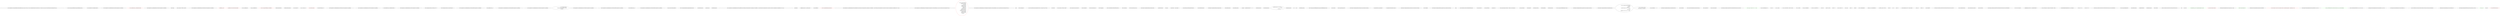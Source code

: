 digraph  {
m1_9 [cluster="CommandLine.Core.OptionSpecification.OptionSpecification(string, string, bool, string, int, int, char, CommandLine.Infrastructure.Maybe<object>, System.Type, string, string, System.Collections.Generic.IEnumerable<string>)", file="DateHumanizeTests.cs", label="Entry CommandLine.Core.OptionSpecification.OptionSpecification(string, string, bool, string, int, int, char, CommandLine.Infrastructure.Maybe<object>, System.Type, string, string, System.Collections.Generic.IEnumerable<string>)", span="17-17"];
m1_35 [cluster="System.ArgumentNullException.ArgumentNullException(string)", file="DateHumanizeTests.cs", label="Entry System.ArgumentNullException.ArgumentNullException(string)", span="0-0"];
m1_48 [cluster="CommandLine.Core.Specification.IsOption()", file="DateHumanizeTests.cs", label="Entry CommandLine.Core.Specification.IsOption()", span="11-11"];
m1_0 [cluster="CommandLine.Core.SpecificationExtensions.IsOption(CommandLine.Core.Specification)", file="DateHumanizeTests.cs", label="Entry CommandLine.Core.SpecificationExtensions.IsOption(CommandLine.Core.Specification)", span="11-11"];
m1_1 [cluster="CommandLine.Core.SpecificationExtensions.IsOption(CommandLine.Core.Specification)", color=red, community=0, file="DateHumanizeTests.cs", label="-1: return specification.Tag == SpecificationType.Option;", span="13-13"];
m1_2 [cluster="CommandLine.Core.SpecificationExtensions.IsOption(CommandLine.Core.Specification)", file="DateHumanizeTests.cs", label="Exit CommandLine.Core.SpecificationExtensions.IsOption(CommandLine.Core.Specification)", span="11-11"];
m1_16 [cluster="Unk.Any", file="DateHumanizeTests.cs", label="Entry Unk.Any", span=""];
m1_21 [cluster="System.Func<T, TResult>.Invoke(T)", file="DateHumanizeTests.cs", label="Entry System.Func<T, TResult>.Invoke(T)", span="0-0"];
m1_22 [cluster="CommandLine.Core.SpecificationExtensions.GetMaxValueCount(CommandLine.Core.Specification)", file="DateHumanizeTests.cs", label="Entry CommandLine.Core.SpecificationExtensions.GetMaxValueCount(CommandLine.Core.Specification)", span="51-51"];
m1_23 [cluster="CommandLine.Core.SpecificationExtensions.GetMaxValueCount(CommandLine.Core.Specification)", color=red, community=0, file="DateHumanizeTests.cs", label="-1: specification == null", span="53-53"];
m1_25 [cluster="CommandLine.Core.SpecificationExtensions.GetMaxValueCount(CommandLine.Core.Specification)", color=red, community=0, file="DateHumanizeTests.cs", label="-1: specification.ConversionType.ToDescriptorKind()", span="55-55"];
m1_29 [cluster="CommandLine.Core.SpecificationExtensions.GetMaxValueCount(CommandLine.Core.Specification)", file="DateHumanizeTests.cs", label="var min = specification.Min", span="60-60"];
m1_30 [cluster="CommandLine.Core.SpecificationExtensions.GetMaxValueCount(CommandLine.Core.Specification)", file="DateHumanizeTests.cs", label="var max = specification.Max", span="61-61"];
m1_24 [cluster="CommandLine.Core.SpecificationExtensions.GetMaxValueCount(CommandLine.Core.Specification)", color=red, community=0, file="DateHumanizeTests.cs", label="-1: throw new ArgumentNullException(''specification'');", span="53-53"];
m1_26 [cluster="CommandLine.Core.SpecificationExtensions.GetMaxValueCount(CommandLine.Core.Specification)", file="DateHumanizeTests.cs", label="TypeDescriptorKind.Scalar", span="57-57"];
m1_28 [cluster="CommandLine.Core.SpecificationExtensions.GetMaxValueCount(CommandLine.Core.Specification)", file="DateHumanizeTests.cs", label="TypeDescriptorKind.Sequence", span="59-59"];
m1_27 [cluster="CommandLine.Core.SpecificationExtensions.GetMaxValueCount(CommandLine.Core.Specification)", file="DateHumanizeTests.cs", label="return  Maybe.Just(1);", span="58-58"];
m1_31 [cluster="CommandLine.Core.SpecificationExtensions.GetMaxValueCount(CommandLine.Core.Specification)", file="DateHumanizeTests.cs", label="min >= 0 && max >= 0", span="62-62"];
m1_32 [cluster="CommandLine.Core.SpecificationExtensions.GetMaxValueCount(CommandLine.Core.Specification)", color=red, community=0, file="DateHumanizeTests.cs", label="-1: return Maybe.Just(max);", span="64-64"];
m1_33 [cluster="CommandLine.Core.SpecificationExtensions.GetMaxValueCount(CommandLine.Core.Specification)", file="DateHumanizeTests.cs", label="return Maybe.Nothing<int>();", span="69-69"];
m1_34 [cluster="CommandLine.Core.SpecificationExtensions.GetMaxValueCount(CommandLine.Core.Specification)", file="DateHumanizeTests.cs", label="Exit CommandLine.Core.SpecificationExtensions.GetMaxValueCount(CommandLine.Core.Specification)", span="51-51"];
m1_3 [cluster="CommandLine.Core.SpecificationExtensions.IsValue(CommandLine.Core.Specification)", file="DateHumanizeTests.cs", label="Entry CommandLine.Core.SpecificationExtensions.IsValue(CommandLine.Core.Specification)", span="16-16"];
m1_4 [cluster="CommandLine.Core.SpecificationExtensions.IsValue(CommandLine.Core.Specification)", file="DateHumanizeTests.cs", label="return specification.Tag == SpecificationType.Value;", span="18-18"];
m1_5 [cluster="CommandLine.Core.SpecificationExtensions.IsValue(CommandLine.Core.Specification)", file="DateHumanizeTests.cs", label="Exit CommandLine.Core.SpecificationExtensions.IsValue(CommandLine.Core.Specification)", span="16-16"];
m1_37 [cluster="CommandLine.Infrastructure.Maybe.Just<T>(T)", file="DateHumanizeTests.cs", label="Entry CommandLine.Infrastructure.Maybe.Just<T>(T)", span="71-71"];
m1_38 [cluster="CommandLine.Infrastructure.Maybe.Nothing<T>()", file="DateHumanizeTests.cs", label="Entry CommandLine.Infrastructure.Maybe.Nothing<T>()", span="66-66"];
m1_39 [cluster="CommandLine.Core.SpecificationExtensions.IsMinNotSpecified(CommandLine.Core.Specification)", file="DateHumanizeTests.cs", label="Entry CommandLine.Core.SpecificationExtensions.IsMinNotSpecified(CommandLine.Core.Specification)", span="72-72"];
m1_40 [cluster="CommandLine.Core.SpecificationExtensions.IsMinNotSpecified(CommandLine.Core.Specification)", file="DateHumanizeTests.cs", label="return specification.Min == -1;", span="74-74"];
m1_41 [cluster="CommandLine.Core.SpecificationExtensions.IsMinNotSpecified(CommandLine.Core.Specification)", file="DateHumanizeTests.cs", label="Exit CommandLine.Core.SpecificationExtensions.IsMinNotSpecified(CommandLine.Core.Specification)", span="72-72"];
m1_45 [cluster="CommandLine.Core.SpecificationExtensions.GetSetName(CommandLine.Core.Specification)", file="DateHumanizeTests.cs", label="Entry CommandLine.Core.SpecificationExtensions.GetSetName(CommandLine.Core.Specification)", span="82-82"];
m1_46 [cluster="CommandLine.Core.SpecificationExtensions.GetSetName(CommandLine.Core.Specification)", file="DateHumanizeTests.cs", label="return specification.IsOption()\r\n                ? ((OptionSpecification)specification).SetName\r\n                : string.Empty;", span="84-86"];
m1_47 [cluster="CommandLine.Core.SpecificationExtensions.GetSetName(CommandLine.Core.Specification)", file="DateHumanizeTests.cs", label="Exit CommandLine.Core.SpecificationExtensions.GetSetName(CommandLine.Core.Specification)", span="82-82"];
m1_42 [cluster="CommandLine.Core.SpecificationExtensions.IsMaxNotSpecified(CommandLine.Core.Specification)", file="DateHumanizeTests.cs", label="Entry CommandLine.Core.SpecificationExtensions.IsMaxNotSpecified(CommandLine.Core.Specification)", span="77-77"];
m1_43 [cluster="CommandLine.Core.SpecificationExtensions.IsMaxNotSpecified(CommandLine.Core.Specification)", file="DateHumanizeTests.cs", label="return specification.Max == -1;", span="79-79"];
m1_44 [cluster="CommandLine.Core.SpecificationExtensions.IsMaxNotSpecified(CommandLine.Core.Specification)", file="DateHumanizeTests.cs", label="Exit CommandLine.Core.SpecificationExtensions.IsMaxNotSpecified(CommandLine.Core.Specification)", span="77-77"];
m1_36 [cluster="System.Type.ToDescriptorKind()", file="DateHumanizeTests.cs", label="Entry System.Type.ToDescriptorKind()", span="22-22"];
m1_17 [cluster="System.ApplicationException.ApplicationException(string)", file="DateHumanizeTests.cs", label="Entry System.ApplicationException.ApplicationException(string)", span="0-0"];
m1_18 [cluster="lambda expression", file="DateHumanizeTests.cs", label="Entry lambda expression", span="42-42"];
m1_19 [cluster="lambda expression", file="DateHumanizeTests.cs", label="guard.Item1(spec)", span="42-42"];
m1_20 [cluster="lambda expression", file="DateHumanizeTests.cs", label="Exit lambda expression", span="42-42"];
m1_10 [cluster="CommandLine.Core.SpecificationExtensions.ThrowingValidate(System.Collections.Generic.IEnumerable<CommandLine.Core.Specification>, System.Collections.Generic.IEnumerable<System.Tuple<System.Func<CommandLine.Core.Specification, bool>, string>>)", file="DateHumanizeTests.cs", label="Entry CommandLine.Core.SpecificationExtensions.ThrowingValidate(System.Collections.Generic.IEnumerable<CommandLine.Core.Specification>, System.Collections.Generic.IEnumerable<System.Tuple<System.Func<CommandLine.Core.Specification, bool>, string>>)", span="38-38"];
m1_11 [cluster="CommandLine.Core.SpecificationExtensions.ThrowingValidate(System.Collections.Generic.IEnumerable<CommandLine.Core.Specification>, System.Collections.Generic.IEnumerable<System.Tuple<System.Func<CommandLine.Core.Specification, bool>, string>>)", file="DateHumanizeTests.cs", label=guardsLookup, span="40-40"];
m1_12 [cluster="CommandLine.Core.SpecificationExtensions.ThrowingValidate(System.Collections.Generic.IEnumerable<CommandLine.Core.Specification>, System.Collections.Generic.IEnumerable<System.Tuple<System.Func<CommandLine.Core.Specification, bool>, string>>)", file="DateHumanizeTests.cs", label="specifications.Any(spec => guard.Item1(spec))", span="42-42"];
m1_14 [cluster="CommandLine.Core.SpecificationExtensions.ThrowingValidate(System.Collections.Generic.IEnumerable<CommandLine.Core.Specification>, System.Collections.Generic.IEnumerable<System.Tuple<System.Func<CommandLine.Core.Specification, bool>, string>>)", file="DateHumanizeTests.cs", label="return specifications;", span="48-48"];
m1_13 [cluster="CommandLine.Core.SpecificationExtensions.ThrowingValidate(System.Collections.Generic.IEnumerable<CommandLine.Core.Specification>, System.Collections.Generic.IEnumerable<System.Tuple<System.Func<CommandLine.Core.Specification, bool>, string>>)", color=red, community=0, file="DateHumanizeTests.cs", label="-1: throw new ApplicationException(guard.Item2);", span="44-44"];
m1_15 [cluster="CommandLine.Core.SpecificationExtensions.ThrowingValidate(System.Collections.Generic.IEnumerable<CommandLine.Core.Specification>, System.Collections.Generic.IEnumerable<System.Tuple<System.Func<CommandLine.Core.Specification, bool>, string>>)", file="DateHumanizeTests.cs", label="Exit CommandLine.Core.SpecificationExtensions.ThrowingValidate(System.Collections.Generic.IEnumerable<CommandLine.Core.Specification>, System.Collections.Generic.IEnumerable<System.Tuple<System.Func<CommandLine.Core.Specification, bool>, string>>)", span="38-38"];
m1_6 [cluster="CommandLine.Core.SpecificationExtensions.WithLongName(CommandLine.Core.OptionSpecification, string, System.Collections.Generic.IEnumerable<string>)", file="DateHumanizeTests.cs", label="Entry CommandLine.Core.SpecificationExtensions.WithLongName(CommandLine.Core.OptionSpecification, string, System.Collections.Generic.IEnumerable<string>)", span="21-21"];
m1_7 [cluster="CommandLine.Core.SpecificationExtensions.WithLongName(CommandLine.Core.OptionSpecification, string, System.Collections.Generic.IEnumerable<string>)", color=red, community=0, file="DateHumanizeTests.cs", label="-1: return new OptionSpecification(\r\n                specification.ShortName,\r\n                newLongName,\r\n                specification.Required,\r\n                specification.SetName,\r\n                specification.Min,\r\n                specification.Max,\r\n                specification.Separator,\r\n                specification.DefaultValue,\r\n                specification.ConversionType,\r\n                specification.HelpText,\r\n                specification.MetaValue,\r\n                enumValues);", span="23-35"];
m1_8 [cluster="CommandLine.Core.SpecificationExtensions.WithLongName(CommandLine.Core.OptionSpecification, string, System.Collections.Generic.IEnumerable<string>)", file="DateHumanizeTests.cs", label="Exit CommandLine.Core.SpecificationExtensions.WithLongName(CommandLine.Core.OptionSpecification, string, System.Collections.Generic.IEnumerable<string>)", span="21-21"];
m1_49 [file="DateHumanizeTests.cs", label=guard, span=""];
m2_37 [cluster="string.Humanize()", file="DefaultDateTimeHumanizeStrategy.cs", label="Entry string.Humanize()", span="42-42"];
m2_31 [cluster="System.Collections.Generic.IEnumerable<TSource>.Contains<TSource>(TSource)", file="DefaultDateTimeHumanizeStrategy.cs", label="Entry System.Collections.Generic.IEnumerable<TSource>.Contains<TSource>(TSource)", span="0-0"];
m2_19 [cluster="Unk.All", file="DefaultDateTimeHumanizeStrategy.cs", label="Entry Unk.All", span=""];
m2_32 [cluster="System.Func<T, TResult>.Invoke(T)", file="DefaultDateTimeHumanizeStrategy.cs", label="Entry System.Func<T, TResult>.Invoke(T)", span="0-0"];
m2_4 [cluster="string.Join(string, params string[])", file="DefaultDateTimeHumanizeStrategy.cs", label="Entry string.Join(string, params string[])", span="0-0"];
m2_53 [cluster="string.ToUpper()", file="DefaultDateTimeHumanizeStrategy.cs", label="Entry string.ToUpper()", span="0-0"];
m2_54 [cluster="string.Substring(int, int)", file="DefaultDateTimeHumanizeStrategy.cs", label="Entry string.Substring(int, int)", span="0-0"];
m2_12 [cluster="Unk.Aggregate", file="DefaultDateTimeHumanizeStrategy.cs", label="Entry Unk.Aggregate", span=""];
m2_52 [cluster="System.Globalization.TextInfo.ToTitleCase(string)", file="DefaultDateTimeHumanizeStrategy.cs", label="Entry System.Globalization.TextInfo.ToTitleCase(string)", span="0-0"];
m2_14 [cluster="Unk.Substring", file="DefaultDateTimeHumanizeStrategy.cs", label="Entry Unk.Substring", span=""];
m2_56 [cluster="string.Concat(string, string)", file="DefaultDateTimeHumanizeStrategy.cs", label="Entry string.Concat(string, string)", span="0-0"];
m2_24 [cluster="Humanizer.StringHumanizeExtensions.Humanize(string)", file="DefaultDateTimeHumanizeStrategy.cs", label="Entry Humanizer.StringHumanizeExtensions.Humanize(string)", span="42-42"];
m2_25 [cluster="Humanizer.StringHumanizeExtensions.Humanize(string)", file="DefaultDateTimeHumanizeStrategy.cs", label="input.All(Char.IsUpper)", span="45-45"];
m2_26 [cluster="Humanizer.StringHumanizeExtensions.Humanize(string)", file="DefaultDateTimeHumanizeStrategy.cs", label="return input;", span="46-46"];
m2_27 [cluster="Humanizer.StringHumanizeExtensions.Humanize(string)", file="DefaultDateTimeHumanizeStrategy.cs", label="input.Contains('_') || input.Contains('-')", span="48-48"];
m2_28 [cluster="Humanizer.StringHumanizeExtensions.Humanize(string)", file="DefaultDateTimeHumanizeStrategy.cs", label="return FromUnderscoreDashSeparatedWords(input);", span="49-49"];
m2_29 [cluster="Humanizer.StringHumanizeExtensions.Humanize(string)", file="DefaultDateTimeHumanizeStrategy.cs", label="return FromPascalCase(input);", span="51-51"];
m2_30 [cluster="Humanizer.StringHumanizeExtensions.Humanize(string)", file="DefaultDateTimeHumanizeStrategy.cs", label="Exit Humanizer.StringHumanizeExtensions.Humanize(string)", span="42-42"];
m2_21 [cluster="lambda expression", file="DefaultDateTimeHumanizeStrategy.cs", label="Entry lambda expression", span="30-30"];
m2_0 [cluster="lambda expression", file="DefaultDateTimeHumanizeStrategy.cs", label="Entry lambda expression", span="9-9"];
m2_1 [cluster="lambda expression", file="DefaultDateTimeHumanizeStrategy.cs", label="string.Join('' '', methodName.Split(new[] { '_', '-' }))", span="9-9"];
m2_2 [cluster="lambda expression", file="DefaultDateTimeHumanizeStrategy.cs", label="Exit lambda expression", span="9-9"];
m2_16 [cluster="lambda expression", file="DefaultDateTimeHumanizeStrategy.cs", label="Entry lambda expression", span="26-29"];
m2_17 [cluster="lambda expression", file="DefaultDateTimeHumanizeStrategy.cs", label="word.All(Char.IsUpper) && word.Length > 1\r\n                        ? word\r\n                        : word.ToLower()", span="27-29"];
m2_18 [cluster="lambda expression", file="DefaultDateTimeHumanizeStrategy.cs", label="Exit lambda expression", span="26-29"];
m2_22 [cluster="lambda expression", file="DefaultDateTimeHumanizeStrategy.cs", label="res + '' '' + word", span="30-30"];
m2_23 [cluster="lambda expression", file="DefaultDateTimeHumanizeStrategy.cs", label="Exit lambda expression", span="30-30"];
m2_57 [cluster="System.ArgumentOutOfRangeException.ArgumentOutOfRangeException(string)", file="DefaultDateTimeHumanizeStrategy.cs", label="Entry System.ArgumentOutOfRangeException.ArgumentOutOfRangeException(string)", span="0-0"];
m2_11 [cluster="Unk.Select", file="DefaultDateTimeHumanizeStrategy.cs", label="Entry Unk.Select", span=""];
m2_3 [cluster="string.Split(params char[])", file="DefaultDateTimeHumanizeStrategy.cs", label="Entry string.Split(params char[])", span="0-0"];
m2_33 [cluster="Humanizer.StringHumanizeExtensions.Humanize(string, Humanizer.LetterCasing)", file="DefaultDateTimeHumanizeStrategy.cs", label="Entry Humanizer.StringHumanizeExtensions.Humanize(string, Humanizer.LetterCasing)", span="60-60"];
m2_34 [cluster="Humanizer.StringHumanizeExtensions.Humanize(string, Humanizer.LetterCasing)", file="DefaultDateTimeHumanizeStrategy.cs", label="var humanizedString = input.Humanize()", span="62-62"];
m2_35 [cluster="Humanizer.StringHumanizeExtensions.Humanize(string, Humanizer.LetterCasing)", file="DefaultDateTimeHumanizeStrategy.cs", label="return ApplyCase(humanizedString, casing);", span="64-64"];
m2_36 [cluster="Humanizer.StringHumanizeExtensions.Humanize(string, Humanizer.LetterCasing)", file="DefaultDateTimeHumanizeStrategy.cs", label="Exit Humanizer.StringHumanizeExtensions.Humanize(string, Humanizer.LetterCasing)", span="60-60"];
m2_15 [cluster="Unk.Replace", file="DefaultDateTimeHumanizeStrategy.cs", label="Entry Unk.Replace", span=""];
m2_38 [cluster="Humanizer.StringHumanizeExtensions.ApplyCase(string, Humanizer.LetterCasing)", file="DefaultDateTimeHumanizeStrategy.cs", label="Entry Humanizer.StringHumanizeExtensions.ApplyCase(string, Humanizer.LetterCasing)", span="73-73"];
m2_39 [cluster="Humanizer.StringHumanizeExtensions.ApplyCase(string, Humanizer.LetterCasing)", file="DefaultDateTimeHumanizeStrategy.cs", label=casing, span="75-75"];
m2_41 [cluster="Humanizer.StringHumanizeExtensions.ApplyCase(string, Humanizer.LetterCasing)", file="DefaultDateTimeHumanizeStrategy.cs", label="return CultureInfo.CurrentCulture.TextInfo.ToTitleCase(input);", span="78-78"];
m2_43 [cluster="Humanizer.StringHumanizeExtensions.ApplyCase(string, Humanizer.LetterCasing)", file="DefaultDateTimeHumanizeStrategy.cs", label="return input.ToLower();", span="81-81"];
m2_45 [cluster="Humanizer.StringHumanizeExtensions.ApplyCase(string, Humanizer.LetterCasing)", file="DefaultDateTimeHumanizeStrategy.cs", label="return input.ToUpper();", span="84-84"];
m2_47 [cluster="Humanizer.StringHumanizeExtensions.ApplyCase(string, Humanizer.LetterCasing)", file="DefaultDateTimeHumanizeStrategy.cs", label="input.Length >= 1", span="87-87"];
m2_48 [cluster="Humanizer.StringHumanizeExtensions.ApplyCase(string, Humanizer.LetterCasing)", file="DefaultDateTimeHumanizeStrategy.cs", label="return string.Concat(input.Substring(0, 1).ToUpper(), input.Substring(1));", span="88-88"];
m2_49 [cluster="Humanizer.StringHumanizeExtensions.ApplyCase(string, Humanizer.LetterCasing)", file="DefaultDateTimeHumanizeStrategy.cs", label="return input.ToUpper();", span="90-90"];
m2_40 [cluster="Humanizer.StringHumanizeExtensions.ApplyCase(string, Humanizer.LetterCasing)", file="DefaultDateTimeHumanizeStrategy.cs", label="LetterCasing.Title", span="77-77"];
m2_42 [cluster="Humanizer.StringHumanizeExtensions.ApplyCase(string, Humanizer.LetterCasing)", file="DefaultDateTimeHumanizeStrategy.cs", label="LetterCasing.LowerCase", span="80-80"];
m2_44 [cluster="Humanizer.StringHumanizeExtensions.ApplyCase(string, Humanizer.LetterCasing)", file="DefaultDateTimeHumanizeStrategy.cs", label="LetterCasing.AllCaps", span="83-83"];
m2_46 [cluster="Humanizer.StringHumanizeExtensions.ApplyCase(string, Humanizer.LetterCasing)", file="DefaultDateTimeHumanizeStrategy.cs", label="LetterCasing.Sentence", span="86-86"];
m2_50 [cluster="Humanizer.StringHumanizeExtensions.ApplyCase(string, Humanizer.LetterCasing)", file="DefaultDateTimeHumanizeStrategy.cs", label="throw new ArgumentOutOfRangeException(''casing'');", span="93-93"];
m2_51 [cluster="Humanizer.StringHumanizeExtensions.ApplyCase(string, Humanizer.LetterCasing)", file="DefaultDateTimeHumanizeStrategy.cs", label="Exit Humanizer.StringHumanizeExtensions.ApplyCase(string, Humanizer.LetterCasing)", span="73-73"];
m2_5 [cluster="Humanizer.StringHumanizeExtensions.FromPascalCase(string)", file="DefaultDateTimeHumanizeStrategy.cs", label="Entry Humanizer.StringHumanizeExtensions.FromPascalCase(string)", span="22-22"];
m2_6 [cluster="Humanizer.StringHumanizeExtensions.FromPascalCase(string)", file="DefaultDateTimeHumanizeStrategy.cs", label="var result = PascalCaseWordBoundaryRegex\r\n                .Split(name)\r\n                .Select(word =>\r\n                    word.All(Char.IsUpper) && word.Length > 1\r\n                        ? word\r\n                        : word.ToLower())\r\n                .Aggregate((res, word) => res + '' '' + word)", span="24-30"];
m2_7 [cluster="Humanizer.StringHumanizeExtensions.FromPascalCase(string)", file="DefaultDateTimeHumanizeStrategy.cs", label="result = Char.ToUpper(result[0]) +\r\n                result.Substring(1, result.Length - 1)", span="32-33"];
m2_8 [cluster="Humanizer.StringHumanizeExtensions.FromPascalCase(string)", file="DefaultDateTimeHumanizeStrategy.cs", label="return result.Replace('' i '', '' I '');", span="34-34"];
m2_9 [cluster="Humanizer.StringHumanizeExtensions.FromPascalCase(string)", file="DefaultDateTimeHumanizeStrategy.cs", label="Exit Humanizer.StringHumanizeExtensions.FromPascalCase(string)", span="22-22"];
m2_13 [cluster="Unk.ToUpper", file="DefaultDateTimeHumanizeStrategy.cs", label="Entry Unk.ToUpper", span=""];
m2_10 [cluster="System.Text.RegularExpressions.Regex.Split(string)", file="DefaultDateTimeHumanizeStrategy.cs", label="Entry System.Text.RegularExpressions.Regex.Split(string)", span="0-0"];
m2_20 [cluster="string.ToLower()", file="DefaultDateTimeHumanizeStrategy.cs", label="Entry string.ToLower()", span="0-0"];
m2_55 [cluster="string.Substring(int)", file="DefaultDateTimeHumanizeStrategy.cs", label="Entry string.Substring(int)", span="0-0"];
m4_0 [cluster="Humanizer.Localisation.NumberToWords.DutchNumberToWordsConverter.Convert(int)", file="DutchNumberToWordsConverter.cs", label="Entry Humanizer.Localisation.NumberToWords.DutchNumberToWordsConverter.Convert(int)", span="33-33"];
m4_23 [cluster="Humanizer.Localisation.NumberToWords.DutchNumberToWordsConverter.Convert(int)", color=green, community=0, file="DutchNumberToWordsConverter.cs", label="-1: word += units + (trema ? ''�n'' : ''en'') + tens", span="72-72"];
m4_18 [cluster="Humanizer.Localisation.NumberToWords.DutchNumberToWordsConverter.Convert(int)", file="DutchNumberToWordsConverter.cs", label="var tens = TensMap[number / 10]", span="66-66"];
m4_5 [cluster="Humanizer.Localisation.NumberToWords.DutchNumberToWordsConverter.Convert(int)", file="DutchNumberToWordsConverter.cs", label="var word = ''''", span="41-41"];
m4_10 [cluster="Humanizer.Localisation.NumberToWords.DutchNumberToWordsConverter.Convert(int)", file="DutchNumberToWordsConverter.cs", label="word += m.Name", span="51-51"];
m4_11 [cluster="Humanizer.Localisation.NumberToWords.DutchNumberToWordsConverter.Convert(int)", file="DutchNumberToWordsConverter.cs", label="word += Convert(divided) + m.Prefix + m.Name", span="53-53"];
m4_14 [cluster="Humanizer.Localisation.NumberToWords.DutchNumberToWordsConverter.Convert(int)", file="DutchNumberToWordsConverter.cs", label="word += m.Postfix", span="57-57"];
m4_21 [cluster="Humanizer.Localisation.NumberToWords.DutchNumberToWordsConverter.Convert(int)", file="DutchNumberToWordsConverter.cs", label="var units = UnitsMap[unit]", span="70-70"];
m4_22 [cluster="Humanizer.Localisation.NumberToWords.DutchNumberToWordsConverter.Convert(int)", file="DutchNumberToWordsConverter.cs", label="var trema = units.EndsWith(''e'')", span="71-71"];
m4_25 [cluster="Humanizer.Localisation.NumberToWords.DutchNumberToWordsConverter.Convert(int)", file="DutchNumberToWordsConverter.cs", label="return word;", span="79-79"];
m4_12 [cluster="Humanizer.Localisation.NumberToWords.DutchNumberToWordsConverter.Convert(int)", file="DutchNumberToWordsConverter.cs", label="number %= m.Value", span="55-55"];
m4_16 [cluster="Humanizer.Localisation.NumberToWords.DutchNumberToWordsConverter.Convert(int)", file="DutchNumberToWordsConverter.cs", label="number < 20", span="62-62"];
m4_19 [cluster="Humanizer.Localisation.NumberToWords.DutchNumberToWordsConverter.Convert(int)", file="DutchNumberToWordsConverter.cs", label="var unit = number % 10", span="67-67"];
m4_24 [cluster="Humanizer.Localisation.NumberToWords.DutchNumberToWordsConverter.Convert(int)", file="DutchNumberToWordsConverter.cs", label="word += tens", span="75-75"];
m4_3 [cluster="Humanizer.Localisation.NumberToWords.DutchNumberToWordsConverter.Convert(int)", file="DutchNumberToWordsConverter.cs", label="number < 0", span="38-38"];
m4_6 [cluster="Humanizer.Localisation.NumberToWords.DutchNumberToWordsConverter.Convert(int)", file="DutchNumberToWordsConverter.cs", label=Hunderds, span="43-43"];
m4_17 [cluster="Humanizer.Localisation.NumberToWords.DutchNumberToWordsConverter.Convert(int)", file="DutchNumberToWordsConverter.cs", label="word += UnitsMap[number]", span="63-63"];
m4_9 [cluster="Humanizer.Localisation.NumberToWords.DutchNumberToWordsConverter.Convert(int)", file="DutchNumberToWordsConverter.cs", label="divided == 1 && !m.DisplayOneUnit", span="50-50"];
m4_7 [cluster="Humanizer.Localisation.NumberToWords.DutchNumberToWordsConverter.Convert(int)", file="DutchNumberToWordsConverter.cs", label="var divided = number / m.Value", span="45-45"];
m4_13 [cluster="Humanizer.Localisation.NumberToWords.DutchNumberToWordsConverter.Convert(int)", file="DutchNumberToWordsConverter.cs", label="number > 0", span="56-56"];
m4_20 [cluster="Humanizer.Localisation.NumberToWords.DutchNumberToWordsConverter.Convert(int)", file="DutchNumberToWordsConverter.cs", label="unit > 0", span="68-68"];
m4_15 [cluster="Humanizer.Localisation.NumberToWords.DutchNumberToWordsConverter.Convert(int)", file="DutchNumberToWordsConverter.cs", label="number > 0", span="60-60"];
m4_4 [cluster="Humanizer.Localisation.NumberToWords.DutchNumberToWordsConverter.Convert(int)", file="DutchNumberToWordsConverter.cs", label="return string.Format(''min {0}'', Convert(-number));", span="39-39"];
m4_1 [cluster="Humanizer.Localisation.NumberToWords.DutchNumberToWordsConverter.Convert(int)", file="DutchNumberToWordsConverter.cs", label="number == 0", span="35-35"];
m4_8 [cluster="Humanizer.Localisation.NumberToWords.DutchNumberToWordsConverter.Convert(int)", file="DutchNumberToWordsConverter.cs", label="divided <= 0", span="47-47"];
m4_2 [cluster="Humanizer.Localisation.NumberToWords.DutchNumberToWordsConverter.Convert(int)", file="DutchNumberToWordsConverter.cs", label="return UnitsMap[0];", span="36-36"];
m4_26 [cluster="Humanizer.Localisation.NumberToWords.DutchNumberToWordsConverter.Convert(int)", file="DutchNumberToWordsConverter.cs", label="Exit Humanizer.Localisation.NumberToWords.DutchNumberToWordsConverter.Convert(int)", span="33-33"];
m4_28 [cluster="string.EndsWith(string)", file="DutchNumberToWordsConverter.cs", label="Entry string.EndsWith(string)", span="0-0"];
m4_27 [cluster="string.Format(string, object)", file="DutchNumberToWordsConverter.cs", label="Entry string.Format(string, object)", span="0-0"];
m4_38 [cluster="Unk.Substring", file="DutchNumberToWordsConverter.cs", label="Entry Unk.Substring", span=""];
m4_29 [cluster="Humanizer.Localisation.NumberToWords.DutchNumberToWordsConverter.ConvertToOrdinal(int)", file="DutchNumberToWordsConverter.cs", label="Entry Humanizer.Localisation.NumberToWords.DutchNumberToWordsConverter.ConvertToOrdinal(int)", span="91-91"];
m4_30 [cluster="Humanizer.Localisation.NumberToWords.DutchNumberToWordsConverter.ConvertToOrdinal(int)", file="DutchNumberToWordsConverter.cs", label="var word = Convert(number)", span="93-93"];
m4_31 [cluster="Humanizer.Localisation.NumberToWords.DutchNumberToWordsConverter.ConvertToOrdinal(int)", file="DutchNumberToWordsConverter.cs", label="OrdinalExceptions.Where(kv => word.EndsWith(kv.Key))", span="95-95"];
m4_32 [cluster="Humanizer.Localisation.NumberToWords.DutchNumberToWordsConverter.ConvertToOrdinal(int)", file="DutchNumberToWordsConverter.cs", label="return word.Substring(0, word.Length - kv.Key.Length) + kv.Value;", span="98-98"];
m4_33 [cluster="Humanizer.Localisation.NumberToWords.DutchNumberToWordsConverter.ConvertToOrdinal(int)", file="DutchNumberToWordsConverter.cs", label="word.LastIndexOfAny(EndingCharForSte) == (word.Length - 1)", span="104-104"];
m4_34 [cluster="Humanizer.Localisation.NumberToWords.DutchNumberToWordsConverter.ConvertToOrdinal(int)", file="DutchNumberToWordsConverter.cs", label="return word + ''ste'';", span="105-105"];
m4_35 [cluster="Humanizer.Localisation.NumberToWords.DutchNumberToWordsConverter.ConvertToOrdinal(int)", file="DutchNumberToWordsConverter.cs", label="return word + ''de'';", span="107-107"];
m4_36 [cluster="Humanizer.Localisation.NumberToWords.DutchNumberToWordsConverter.ConvertToOrdinal(int)", file="DutchNumberToWordsConverter.cs", label="Exit Humanizer.Localisation.NumberToWords.DutchNumberToWordsConverter.ConvertToOrdinal(int)", span="91-91"];
m4_39 [cluster="string.LastIndexOfAny(char[])", file="DutchNumberToWordsConverter.cs", label="Entry string.LastIndexOfAny(char[])", span="0-0"];
m4_40 [cluster="lambda expression", file="DutchNumberToWordsConverter.cs", label="Entry lambda expression", span="95-95"];
m4_41 [cluster="lambda expression", file="DutchNumberToWordsConverter.cs", label="word.EndsWith(kv.Key)", span="95-95"];
m4_42 [cluster="lambda expression", file="DutchNumberToWordsConverter.cs", label="Exit lambda expression", span="95-95"];
m4_37 [cluster="Unk.Where", file="DutchNumberToWordsConverter.cs", label="Entry Unk.Where", span=""];
m4_43 [file="DutchNumberToWordsConverter.cs", label="Humanizer.Localisation.NumberToWords.DutchNumberToWordsConverter", span=""];
m4_44 [file="DutchNumberToWordsConverter.cs", label=word, span=""];
m6_4 [cluster="Humanizer.FixedLengthTruncator.Truncate(string, int, string)", file="FixedLengthTruncator.cs", label="return value;", span="13-13"];
m6_5 [cluster="Humanizer.FixedLengthTruncator.Truncate(string, int, string)", color=green, community=0, file="FixedLengthTruncator.cs", label="-1: truncationString == null || truncationString.Length > length", span="15-15"];
m6_6 [cluster="Humanizer.FixedLengthTruncator.Truncate(string, int, string)", color=red, community=0, file="FixedLengthTruncator.cs", label="-1: return value.Substring(0, length);", span="16-16"];
m6_8 [cluster="Humanizer.FixedLengthTruncator.Truncate(string, int, string)", file="FixedLengthTruncator.cs", label="Exit Humanizer.FixedLengthTruncator.Truncate(string, int, string)", span="7-7"];
m6_9 [cluster="string.Substring(int, int)", color=green, community=0, file="FixedLengthTruncator.cs", label="-1: Entry string.Substring(int, int)", span="0-0"];
m6_10 [cluster="Humanizer.PrepositionsExtensions.AtNoon(System.DateTime)", file="FixedLengthTruncator.cs", label="Exit Humanizer.PrepositionsExtensions.AtNoon(System.DateTime)", span="25-25"];
m6_7 [cluster="Humanizer.FixedLengthTruncator.Truncate(string, int, string)", color=red, community=0, file="FixedLengthTruncator.cs", label="-1: return value.Length > length ? value.Substring(0, length - truncationString.Length) + truncationString : value;", span="18-18"];
m6_0 [cluster="Humanizer.PrepositionsExtensions.At(System.DateTime, int, int, int, int)", file="FixedLengthTruncator.cs", label="Entry Humanizer.PrepositionsExtensions.At(System.DateTime, int, int, int, int)", span="5-5"];
m6_1 [cluster="Humanizer.PrepositionsExtensions.At(System.DateTime, int, int, int, int)", color=green, community=0, file="FixedLengthTruncator.cs", label="-1: return new DateTime(date.Year, date.Month, date.Day, hour, min, second, millisecond);", span="7-7"];
m6_3 [cluster="System.DateTime.DateTime(int, int, int, int, int, int, int)", file="FixedLengthTruncator.cs", label="Entry System.DateTime.DateTime(int, int, int, int, int, int, int)", span="0-0"];
m6_2 [cluster="Humanizer.PrepositionsExtensions.At(System.DateTime, int, int, int, int)", file="FixedLengthTruncator.cs", label="Exit Humanizer.PrepositionsExtensions.At(System.DateTime, int, int, int, int)", span="5-5"];
m6_11 [cluster="Humanizer.PrepositionsExtensions.In(System.DateTime, int)", file="FixedLengthTruncator.cs", label="Entry Humanizer.PrepositionsExtensions.In(System.DateTime, int)", span="36-36"];
m6_12 [cluster="Humanizer.PrepositionsExtensions.In(System.DateTime, int)", file="FixedLengthTruncator.cs", label="return new DateTime(year, date.Month, date.Day, date.Hour, date.Minute, date.Second, date.Millisecond);", span="38-38"];
m6_13 [cluster="Humanizer.PrepositionsExtensions.In(System.DateTime, int)", file="FixedLengthTruncator.cs", label="Exit Humanizer.PrepositionsExtensions.In(System.DateTime, int)", span="36-36"];
m8_0 [cluster="Humanizer.FixedNumberOfWordsTruncator.Truncate(string, int, string)", file="FixedNumberOfWordsTruncator.cs", label="Entry Humanizer.FixedNumberOfWordsTruncator.Truncate(string, int, string)", span="10-10"];
m8_1 [cluster="Humanizer.FixedNumberOfWordsTruncator.Truncate(string, int, string)", color=green, community=0, file="FixedNumberOfWordsTruncator.cs", label="-1: value == null", span="12-12"];
m8_2 [cluster="Humanizer.FixedNumberOfWordsTruncator.Truncate(string, int, string)", file="FixedNumberOfWordsTruncator.cs", label="return null;", span="13-13"];
m8_5 [cluster="Humanizer.FixedNumberOfWordsTruncator.Truncate(string, int, string)", color=red, community=0, file="FixedNumberOfWordsTruncator.cs", label="-1: var numberOfWordsProcessed = 0", span="18-18"];
}
